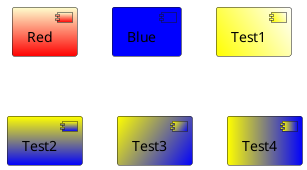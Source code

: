 {
  "sha1": "gs26ja8fo047jzcz26usrpmy2iyayuy",
  "insertion": {
    "when": "2024-06-01T09:03:08.266Z",
    "user": "plantuml@gmail.com"
  }
}
@startuml
skinparam componentBackgroundColor #FEFECE-red
component Red
component Blue #0000FF

component Test1 #yellow\FFFFFF
component Test2 #yellow-blue
component Test3 #yellow/blue
component Test4 #yellow|blue

@enduml
